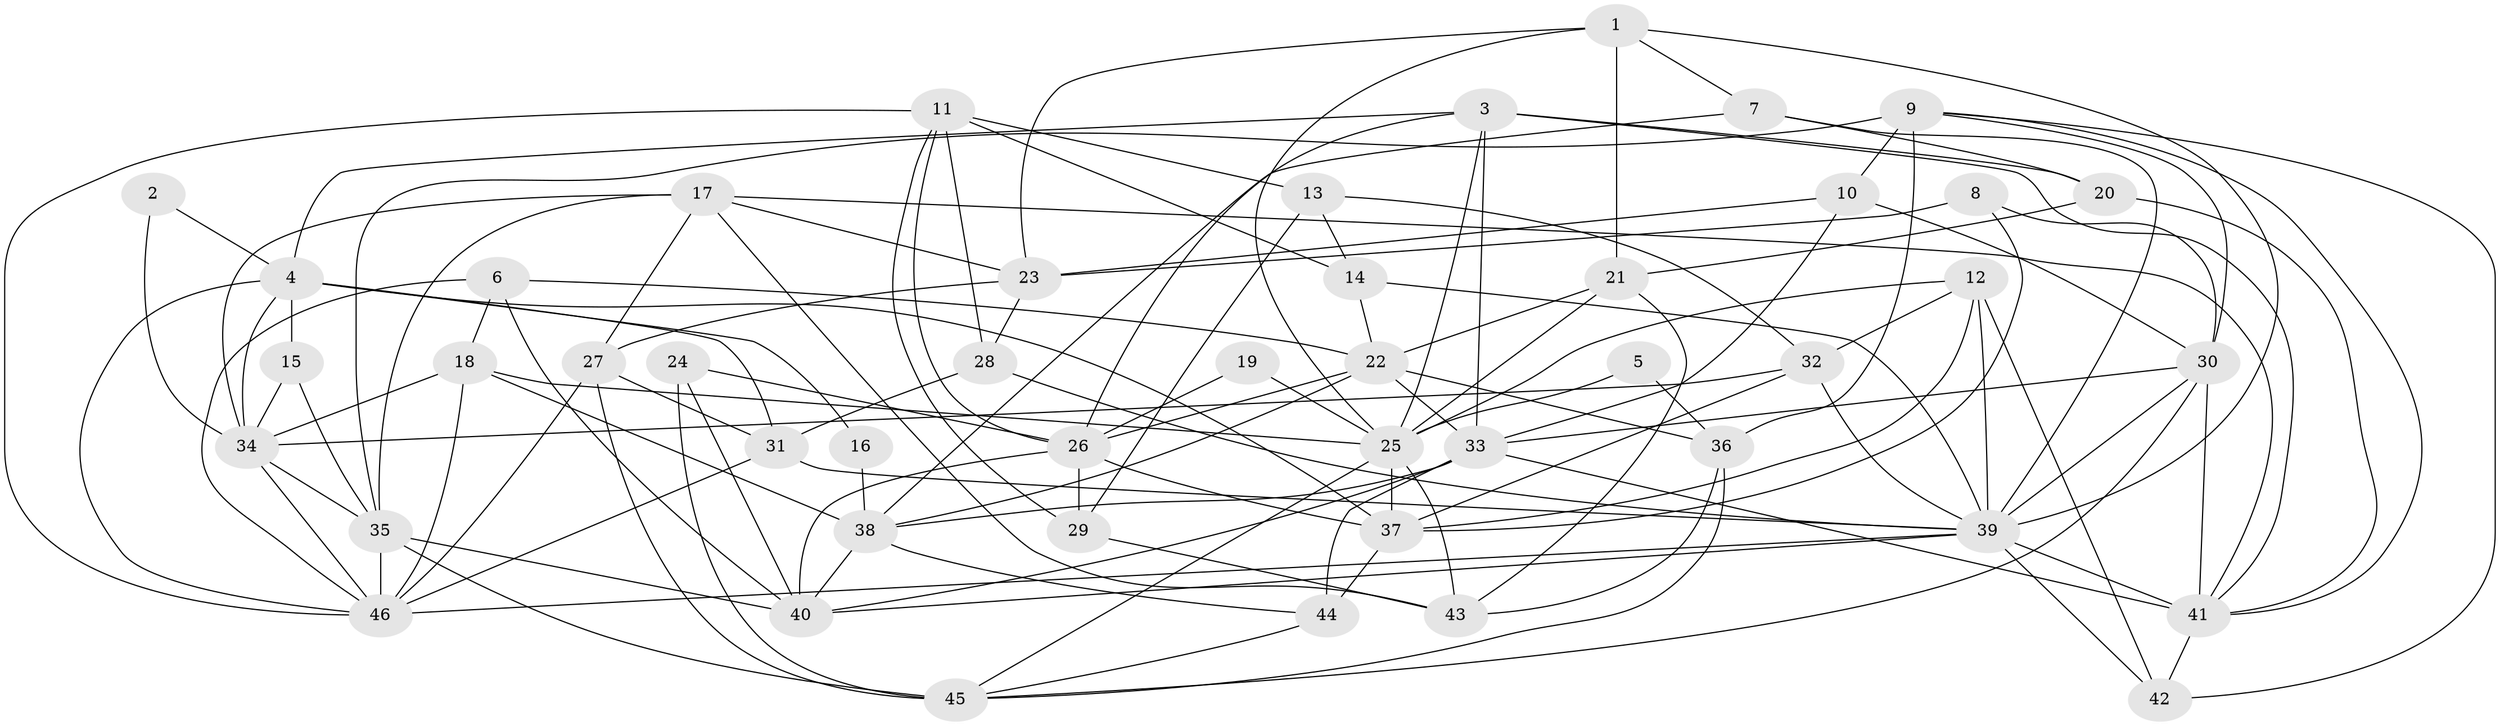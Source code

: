 // original degree distribution, {4: 0.25274725274725274, 5: 0.13186813186813187, 3: 0.2857142857142857, 6: 0.13186813186813187, 2: 0.14285714285714285, 7: 0.04395604395604396, 8: 0.01098901098901099}
// Generated by graph-tools (version 1.1) at 2025/26/03/09/25 03:26:15]
// undirected, 46 vertices, 126 edges
graph export_dot {
graph [start="1"]
  node [color=gray90,style=filled];
  1;
  2;
  3;
  4;
  5;
  6;
  7;
  8;
  9;
  10;
  11;
  12;
  13;
  14;
  15;
  16;
  17;
  18;
  19;
  20;
  21;
  22;
  23;
  24;
  25;
  26;
  27;
  28;
  29;
  30;
  31;
  32;
  33;
  34;
  35;
  36;
  37;
  38;
  39;
  40;
  41;
  42;
  43;
  44;
  45;
  46;
  1 -- 7 [weight=1.0];
  1 -- 21 [weight=1.0];
  1 -- 23 [weight=1.0];
  1 -- 25 [weight=1.0];
  1 -- 39 [weight=1.0];
  2 -- 4 [weight=1.0];
  2 -- 34 [weight=1.0];
  3 -- 4 [weight=1.0];
  3 -- 20 [weight=1.0];
  3 -- 25 [weight=1.0];
  3 -- 26 [weight=1.0];
  3 -- 33 [weight=1.0];
  3 -- 41 [weight=1.0];
  4 -- 15 [weight=1.0];
  4 -- 16 [weight=1.0];
  4 -- 31 [weight=1.0];
  4 -- 34 [weight=1.0];
  4 -- 37 [weight=1.0];
  4 -- 46 [weight=1.0];
  5 -- 25 [weight=1.0];
  5 -- 36 [weight=1.0];
  6 -- 18 [weight=1.0];
  6 -- 22 [weight=1.0];
  6 -- 40 [weight=1.0];
  6 -- 46 [weight=1.0];
  7 -- 20 [weight=1.0];
  7 -- 38 [weight=1.0];
  7 -- 39 [weight=1.0];
  8 -- 23 [weight=1.0];
  8 -- 30 [weight=1.0];
  8 -- 37 [weight=1.0];
  9 -- 10 [weight=2.0];
  9 -- 30 [weight=1.0];
  9 -- 35 [weight=1.0];
  9 -- 36 [weight=1.0];
  9 -- 41 [weight=1.0];
  9 -- 42 [weight=1.0];
  10 -- 23 [weight=1.0];
  10 -- 30 [weight=1.0];
  10 -- 33 [weight=1.0];
  11 -- 13 [weight=1.0];
  11 -- 14 [weight=1.0];
  11 -- 26 [weight=1.0];
  11 -- 28 [weight=1.0];
  11 -- 29 [weight=1.0];
  11 -- 46 [weight=1.0];
  12 -- 25 [weight=1.0];
  12 -- 32 [weight=1.0];
  12 -- 37 [weight=1.0];
  12 -- 39 [weight=1.0];
  12 -- 42 [weight=2.0];
  13 -- 14 [weight=1.0];
  13 -- 29 [weight=1.0];
  13 -- 32 [weight=1.0];
  14 -- 22 [weight=1.0];
  14 -- 39 [weight=1.0];
  15 -- 34 [weight=1.0];
  15 -- 35 [weight=1.0];
  16 -- 38 [weight=1.0];
  17 -- 23 [weight=1.0];
  17 -- 27 [weight=1.0];
  17 -- 34 [weight=1.0];
  17 -- 35 [weight=1.0];
  17 -- 41 [weight=1.0];
  17 -- 43 [weight=1.0];
  18 -- 25 [weight=1.0];
  18 -- 34 [weight=1.0];
  18 -- 38 [weight=2.0];
  18 -- 46 [weight=1.0];
  19 -- 25 [weight=1.0];
  19 -- 26 [weight=1.0];
  20 -- 21 [weight=1.0];
  20 -- 41 [weight=1.0];
  21 -- 22 [weight=1.0];
  21 -- 25 [weight=1.0];
  21 -- 43 [weight=1.0];
  22 -- 26 [weight=1.0];
  22 -- 33 [weight=1.0];
  22 -- 36 [weight=1.0];
  22 -- 38 [weight=1.0];
  23 -- 27 [weight=1.0];
  23 -- 28 [weight=1.0];
  24 -- 26 [weight=1.0];
  24 -- 40 [weight=1.0];
  24 -- 45 [weight=1.0];
  25 -- 37 [weight=1.0];
  25 -- 43 [weight=1.0];
  25 -- 45 [weight=1.0];
  26 -- 29 [weight=2.0];
  26 -- 37 [weight=1.0];
  26 -- 40 [weight=1.0];
  27 -- 31 [weight=1.0];
  27 -- 45 [weight=1.0];
  27 -- 46 [weight=1.0];
  28 -- 31 [weight=1.0];
  28 -- 39 [weight=1.0];
  29 -- 43 [weight=1.0];
  30 -- 33 [weight=1.0];
  30 -- 39 [weight=1.0];
  30 -- 41 [weight=1.0];
  30 -- 45 [weight=1.0];
  31 -- 39 [weight=1.0];
  31 -- 46 [weight=1.0];
  32 -- 34 [weight=1.0];
  32 -- 37 [weight=1.0];
  32 -- 39 [weight=1.0];
  33 -- 38 [weight=1.0];
  33 -- 40 [weight=1.0];
  33 -- 41 [weight=1.0];
  33 -- 44 [weight=2.0];
  34 -- 35 [weight=1.0];
  34 -- 46 [weight=1.0];
  35 -- 40 [weight=1.0];
  35 -- 45 [weight=2.0];
  35 -- 46 [weight=1.0];
  36 -- 43 [weight=1.0];
  36 -- 45 [weight=1.0];
  37 -- 44 [weight=1.0];
  38 -- 40 [weight=1.0];
  38 -- 44 [weight=1.0];
  39 -- 40 [weight=1.0];
  39 -- 41 [weight=2.0];
  39 -- 42 [weight=1.0];
  39 -- 46 [weight=1.0];
  41 -- 42 [weight=2.0];
  44 -- 45 [weight=1.0];
}
